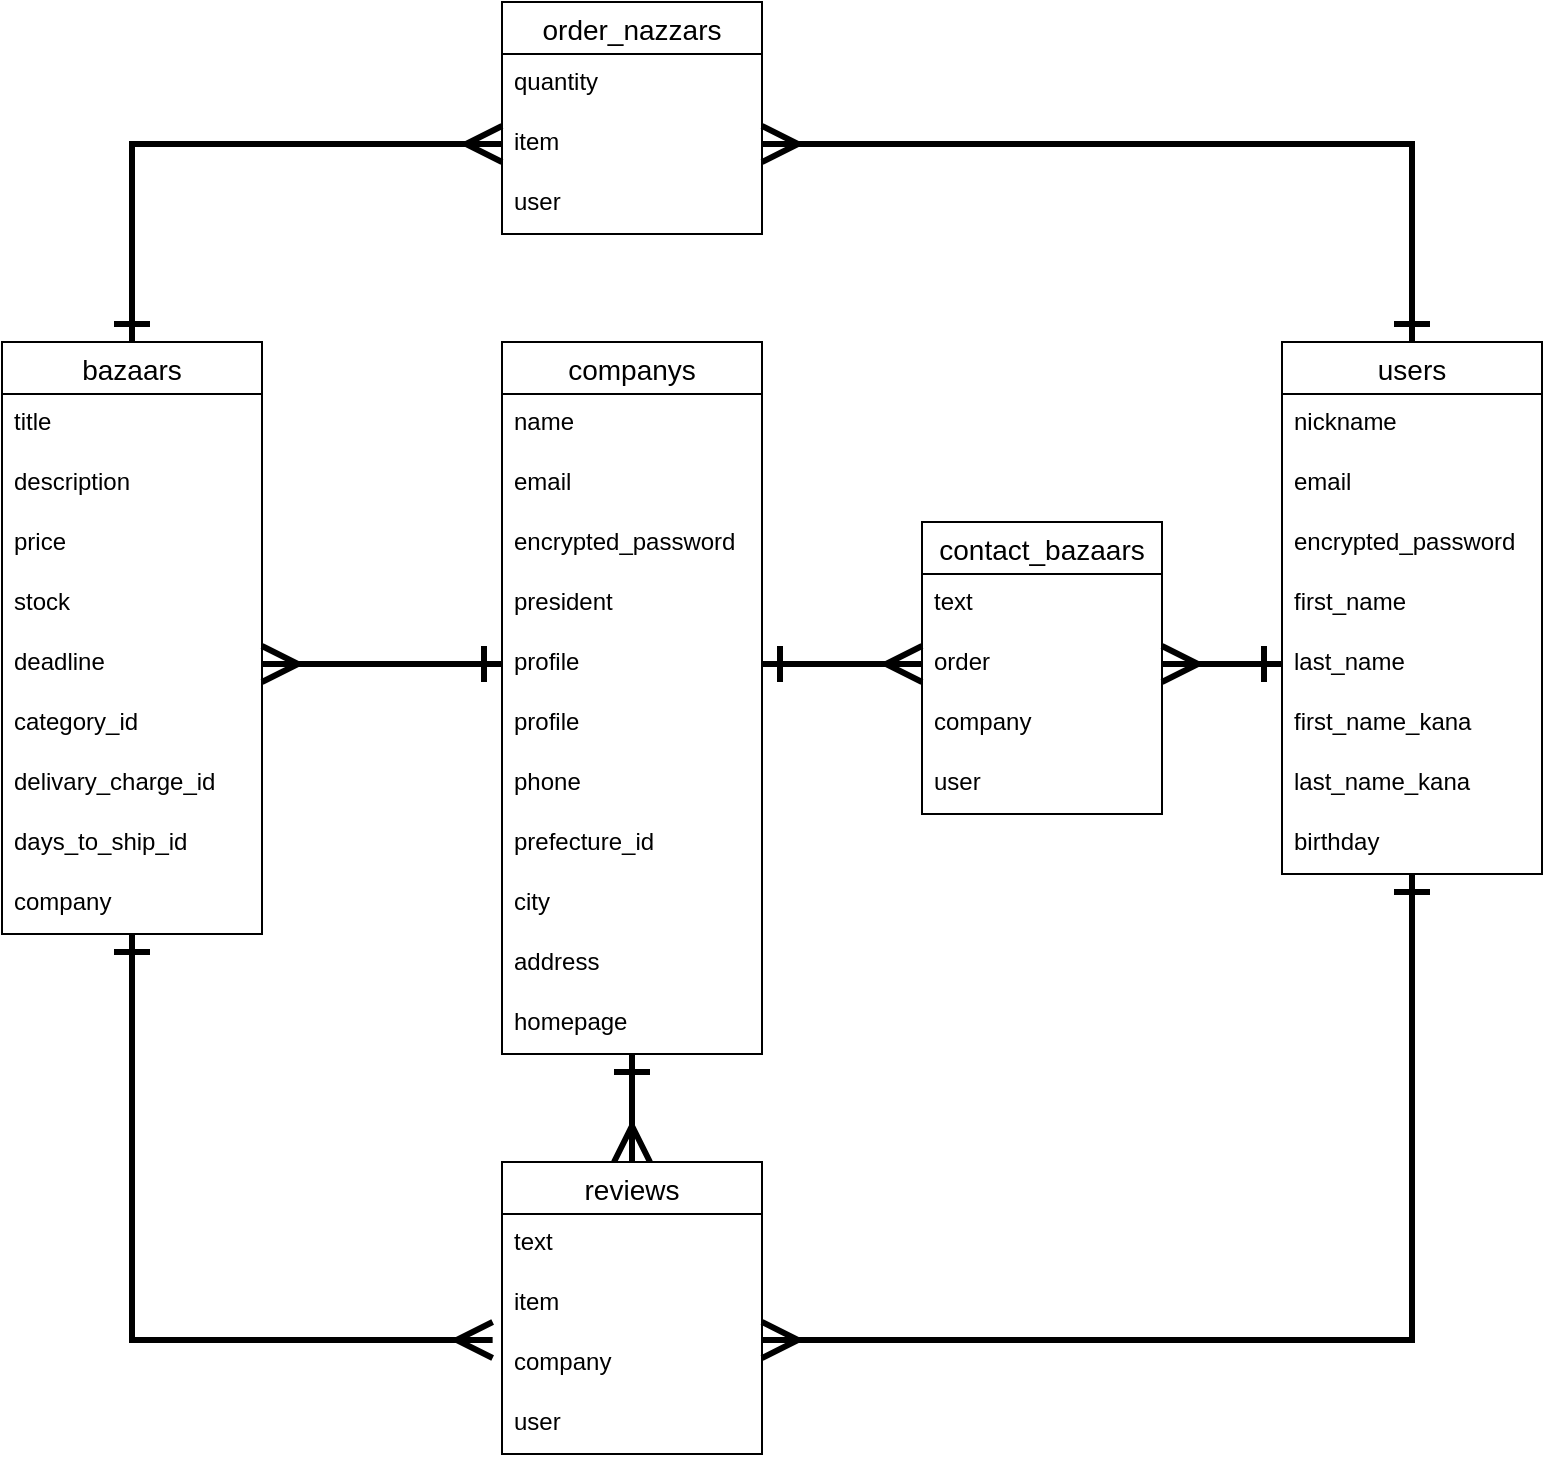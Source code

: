 <mxfile>
    <diagram id="nlsBlhr2r9yABYWrA2b1" name="ページ1">
        <mxGraphModel dx="873" dy="414" grid="1" gridSize="10" guides="1" tooltips="1" connect="1" arrows="1" fold="1" page="1" pageScale="1" pageWidth="827" pageHeight="1169" math="0" shadow="0">
            <root>
                <mxCell id="0"/>
                <mxCell id="1" parent="0"/>
                <mxCell id="255" style="edgeStyle=orthogonalEdgeStyle;rounded=0;jumpSize=6;orthogonalLoop=1;jettySize=auto;html=1;entryX=0.5;entryY=0;entryDx=0;entryDy=0;startArrow=ERone;startFill=0;startSize=14;endArrow=ERmany;endFill=0;endSize=14;strokeWidth=3;" parent="1" source="204" target="216" edge="1">
                    <mxGeometry relative="1" as="geometry"/>
                </mxCell>
                <mxCell id="204" value="companys" style="swimlane;fontStyle=0;childLayout=stackLayout;horizontal=1;startSize=26;horizontalStack=0;resizeParent=1;resizeParentMax=0;resizeLast=0;collapsible=1;marginBottom=0;align=center;fontSize=14;" parent="1" vertex="1">
                    <mxGeometry x="280" y="240" width="130" height="356" as="geometry"/>
                </mxCell>
                <mxCell id="205" value="name" style="text;strokeColor=none;fillColor=none;spacingLeft=4;spacingRight=4;overflow=hidden;rotatable=0;points=[[0,0.5],[1,0.5]];portConstraint=eastwest;fontSize=12;" parent="204" vertex="1">
                    <mxGeometry y="26" width="130" height="30" as="geometry"/>
                </mxCell>
                <mxCell id="206" value="email" style="text;strokeColor=none;fillColor=none;spacingLeft=4;spacingRight=4;overflow=hidden;rotatable=0;points=[[0,0.5],[1,0.5]];portConstraint=eastwest;fontSize=12;" parent="204" vertex="1">
                    <mxGeometry y="56" width="130" height="30" as="geometry"/>
                </mxCell>
                <mxCell id="224" value="encrypted_password" style="text;strokeColor=none;fillColor=none;spacingLeft=4;spacingRight=4;overflow=hidden;rotatable=0;points=[[0,0.5],[1,0.5]];portConstraint=eastwest;fontSize=12;" parent="204" vertex="1">
                    <mxGeometry y="86" width="130" height="30" as="geometry"/>
                </mxCell>
                <mxCell id="225" value="president" style="text;strokeColor=none;fillColor=none;spacingLeft=4;spacingRight=4;overflow=hidden;rotatable=0;points=[[0,0.5],[1,0.5]];portConstraint=eastwest;fontSize=12;" parent="204" vertex="1">
                    <mxGeometry y="116" width="130" height="30" as="geometry"/>
                </mxCell>
                <mxCell id="251" value="profile" style="text;strokeColor=none;fillColor=none;spacingLeft=4;spacingRight=4;overflow=hidden;rotatable=0;points=[[0,0.5],[1,0.5]];portConstraint=eastwest;fontSize=12;" parent="204" vertex="1">
                    <mxGeometry y="146" width="130" height="30" as="geometry"/>
                </mxCell>
                <mxCell id="226" value="profile" style="text;strokeColor=none;fillColor=none;spacingLeft=4;spacingRight=4;overflow=hidden;rotatable=0;points=[[0,0.5],[1,0.5]];portConstraint=eastwest;fontSize=12;" parent="204" vertex="1">
                    <mxGeometry y="176" width="130" height="30" as="geometry"/>
                </mxCell>
                <mxCell id="227" value="phone" style="text;strokeColor=none;fillColor=none;spacingLeft=4;spacingRight=4;overflow=hidden;rotatable=0;points=[[0,0.5],[1,0.5]];portConstraint=eastwest;fontSize=12;" parent="204" vertex="1">
                    <mxGeometry y="206" width="130" height="30" as="geometry"/>
                </mxCell>
                <mxCell id="229" value="prefecture_id" style="text;strokeColor=none;fillColor=none;spacingLeft=4;spacingRight=4;overflow=hidden;rotatable=0;points=[[0,0.5],[1,0.5]];portConstraint=eastwest;fontSize=12;" parent="204" vertex="1">
                    <mxGeometry y="236" width="130" height="30" as="geometry"/>
                </mxCell>
                <mxCell id="230" value="city" style="text;strokeColor=none;fillColor=none;spacingLeft=4;spacingRight=4;overflow=hidden;rotatable=0;points=[[0,0.5],[1,0.5]];portConstraint=eastwest;fontSize=12;" parent="204" vertex="1">
                    <mxGeometry y="266" width="130" height="30" as="geometry"/>
                </mxCell>
                <mxCell id="231" value="address" style="text;strokeColor=none;fillColor=none;spacingLeft=4;spacingRight=4;overflow=hidden;rotatable=0;points=[[0,0.5],[1,0.5]];portConstraint=eastwest;fontSize=12;" parent="204" vertex="1">
                    <mxGeometry y="296" width="130" height="30" as="geometry"/>
                </mxCell>
                <mxCell id="207" value="homepage" style="text;strokeColor=none;fillColor=none;spacingLeft=4;spacingRight=4;overflow=hidden;rotatable=0;points=[[0,0.5],[1,0.5]];portConstraint=eastwest;fontSize=12;" parent="204" vertex="1">
                    <mxGeometry y="326" width="130" height="30" as="geometry"/>
                </mxCell>
                <mxCell id="208" value="contact_bazaars" style="swimlane;fontStyle=0;childLayout=stackLayout;horizontal=1;startSize=26;horizontalStack=0;resizeParent=1;resizeParentMax=0;resizeLast=0;collapsible=1;marginBottom=0;align=center;fontSize=14;" parent="1" vertex="1">
                    <mxGeometry x="490" y="330" width="120" height="146" as="geometry"/>
                </mxCell>
                <mxCell id="209" value="text" style="text;strokeColor=none;fillColor=none;spacingLeft=4;spacingRight=4;overflow=hidden;rotatable=0;points=[[0,0.5],[1,0.5]];portConstraint=eastwest;fontSize=12;" parent="208" vertex="1">
                    <mxGeometry y="26" width="120" height="30" as="geometry"/>
                </mxCell>
                <mxCell id="210" value="order" style="text;strokeColor=none;fillColor=none;spacingLeft=4;spacingRight=4;overflow=hidden;rotatable=0;points=[[0,0.5],[1,0.5]];portConstraint=eastwest;fontSize=12;" parent="208" vertex="1">
                    <mxGeometry y="56" width="120" height="30" as="geometry"/>
                </mxCell>
                <mxCell id="250" value="company" style="text;strokeColor=none;fillColor=none;spacingLeft=4;spacingRight=4;overflow=hidden;rotatable=0;points=[[0,0.5],[1,0.5]];portConstraint=eastwest;fontSize=12;" parent="208" vertex="1">
                    <mxGeometry y="86" width="120" height="30" as="geometry"/>
                </mxCell>
                <mxCell id="211" value="user" style="text;strokeColor=none;fillColor=none;spacingLeft=4;spacingRight=4;overflow=hidden;rotatable=0;points=[[0,0.5],[1,0.5]];portConstraint=eastwest;fontSize=12;" parent="208" vertex="1">
                    <mxGeometry y="116" width="120" height="30" as="geometry"/>
                </mxCell>
                <mxCell id="258" style="edgeStyle=orthogonalEdgeStyle;rounded=0;jumpSize=6;orthogonalLoop=1;jettySize=auto;html=1;exitX=0.5;exitY=0;exitDx=0;exitDy=0;entryX=1;entryY=0.5;entryDx=0;entryDy=0;startArrow=ERone;startFill=0;startSize=14;endArrow=ERmany;endFill=0;endSize=14;strokeWidth=3;" parent="1" source="212" target="222" edge="1">
                    <mxGeometry relative="1" as="geometry"/>
                </mxCell>
                <mxCell id="259" style="edgeStyle=orthogonalEdgeStyle;rounded=0;jumpSize=6;orthogonalLoop=1;jettySize=auto;html=1;entryX=1;entryY=0.1;entryDx=0;entryDy=0;entryPerimeter=0;startArrow=ERone;startFill=0;startSize=14;endArrow=ERmany;endFill=0;endSize=14;strokeWidth=3;" parent="1" source="212" target="249" edge="1">
                    <mxGeometry relative="1" as="geometry"/>
                </mxCell>
                <mxCell id="212" value="users" style="swimlane;fontStyle=0;childLayout=stackLayout;horizontal=1;startSize=26;horizontalStack=0;resizeParent=1;resizeParentMax=0;resizeLast=0;collapsible=1;marginBottom=0;align=center;fontSize=14;" parent="1" vertex="1">
                    <mxGeometry x="670" y="240" width="130" height="266" as="geometry"/>
                </mxCell>
                <mxCell id="213" value="nickname" style="text;strokeColor=none;fillColor=none;spacingLeft=4;spacingRight=4;overflow=hidden;rotatable=0;points=[[0,0.5],[1,0.5]];portConstraint=eastwest;fontSize=12;" parent="212" vertex="1">
                    <mxGeometry y="26" width="130" height="30" as="geometry"/>
                </mxCell>
                <mxCell id="214" value="email" style="text;strokeColor=none;fillColor=none;spacingLeft=4;spacingRight=4;overflow=hidden;rotatable=0;points=[[0,0.5],[1,0.5]];portConstraint=eastwest;fontSize=12;" parent="212" vertex="1">
                    <mxGeometry y="56" width="130" height="30" as="geometry"/>
                </mxCell>
                <mxCell id="232" value="encrypted_password" style="text;strokeColor=none;fillColor=none;spacingLeft=4;spacingRight=4;overflow=hidden;rotatable=0;points=[[0,0.5],[1,0.5]];portConstraint=eastwest;fontSize=12;" parent="212" vertex="1">
                    <mxGeometry y="86" width="130" height="30" as="geometry"/>
                </mxCell>
                <mxCell id="233" value="first_name" style="text;strokeColor=none;fillColor=none;spacingLeft=4;spacingRight=4;overflow=hidden;rotatable=0;points=[[0,0.5],[1,0.5]];portConstraint=eastwest;fontSize=12;" parent="212" vertex="1">
                    <mxGeometry y="116" width="130" height="30" as="geometry"/>
                </mxCell>
                <mxCell id="234" value="last_name" style="text;strokeColor=none;fillColor=none;spacingLeft=4;spacingRight=4;overflow=hidden;rotatable=0;points=[[0,0.5],[1,0.5]];portConstraint=eastwest;fontSize=12;" parent="212" vertex="1">
                    <mxGeometry y="146" width="130" height="30" as="geometry"/>
                </mxCell>
                <mxCell id="236" value="first_name_kana" style="text;strokeColor=none;fillColor=none;spacingLeft=4;spacingRight=4;overflow=hidden;rotatable=0;points=[[0,0.5],[1,0.5]];portConstraint=eastwest;fontSize=12;" parent="212" vertex="1">
                    <mxGeometry y="176" width="130" height="30" as="geometry"/>
                </mxCell>
                <mxCell id="237" value="last_name_kana" style="text;strokeColor=none;fillColor=none;spacingLeft=4;spacingRight=4;overflow=hidden;rotatable=0;points=[[0,0.5],[1,0.5]];portConstraint=eastwest;fontSize=12;" parent="212" vertex="1">
                    <mxGeometry y="206" width="130" height="30" as="geometry"/>
                </mxCell>
                <mxCell id="215" value="birthday" style="text;strokeColor=none;fillColor=none;spacingLeft=4;spacingRight=4;overflow=hidden;rotatable=0;points=[[0,0.5],[1,0.5]];portConstraint=eastwest;fontSize=12;" parent="212" vertex="1">
                    <mxGeometry y="236" width="130" height="30" as="geometry"/>
                </mxCell>
                <mxCell id="216" value="reviews" style="swimlane;fontStyle=0;childLayout=stackLayout;horizontal=1;startSize=26;horizontalStack=0;resizeParent=1;resizeParentMax=0;resizeLast=0;collapsible=1;marginBottom=0;align=center;fontSize=14;" parent="1" vertex="1">
                    <mxGeometry x="280" y="650" width="130" height="146" as="geometry"/>
                </mxCell>
                <mxCell id="217" value="text" style="text;strokeColor=none;fillColor=none;spacingLeft=4;spacingRight=4;overflow=hidden;rotatable=0;points=[[0,0.5],[1,0.5]];portConstraint=eastwest;fontSize=12;" parent="216" vertex="1">
                    <mxGeometry y="26" width="130" height="30" as="geometry"/>
                </mxCell>
                <mxCell id="218" value="item" style="text;strokeColor=none;fillColor=none;spacingLeft=4;spacingRight=4;overflow=hidden;rotatable=0;points=[[0,0.5],[1,0.5]];portConstraint=eastwest;fontSize=12;" parent="216" vertex="1">
                    <mxGeometry y="56" width="130" height="30" as="geometry"/>
                </mxCell>
                <mxCell id="249" value="company" style="text;strokeColor=none;fillColor=none;spacingLeft=4;spacingRight=4;overflow=hidden;rotatable=0;points=[[0,0.5],[1,0.5]];portConstraint=eastwest;fontSize=12;" parent="216" vertex="1">
                    <mxGeometry y="86" width="130" height="30" as="geometry"/>
                </mxCell>
                <mxCell id="219" value="user" style="text;strokeColor=none;fillColor=none;spacingLeft=4;spacingRight=4;overflow=hidden;rotatable=0;points=[[0,0.5],[1,0.5]];portConstraint=eastwest;fontSize=12;" parent="216" vertex="1">
                    <mxGeometry y="116" width="130" height="30" as="geometry"/>
                </mxCell>
                <mxCell id="220" value="order_nazzars" style="swimlane;fontStyle=0;childLayout=stackLayout;horizontal=1;startSize=26;horizontalStack=0;resizeParent=1;resizeParentMax=0;resizeLast=0;collapsible=1;marginBottom=0;align=center;fontSize=14;" parent="1" vertex="1">
                    <mxGeometry x="280" y="70" width="130" height="116" as="geometry"/>
                </mxCell>
                <mxCell id="221" value="quantity" style="text;strokeColor=none;fillColor=none;spacingLeft=4;spacingRight=4;overflow=hidden;rotatable=0;points=[[0,0.5],[1,0.5]];portConstraint=eastwest;fontSize=12;" parent="220" vertex="1">
                    <mxGeometry y="26" width="130" height="30" as="geometry"/>
                </mxCell>
                <mxCell id="222" value="item" style="text;strokeColor=none;fillColor=none;spacingLeft=4;spacingRight=4;overflow=hidden;rotatable=0;points=[[0,0.5],[1,0.5]];portConstraint=eastwest;fontSize=12;" parent="220" vertex="1">
                    <mxGeometry y="56" width="130" height="30" as="geometry"/>
                </mxCell>
                <mxCell id="223" value="user" style="text;strokeColor=none;fillColor=none;spacingLeft=4;spacingRight=4;overflow=hidden;rotatable=0;points=[[0,0.5],[1,0.5]];portConstraint=eastwest;fontSize=12;" parent="220" vertex="1">
                    <mxGeometry y="86" width="130" height="30" as="geometry"/>
                </mxCell>
                <mxCell id="253" style="edgeStyle=orthogonalEdgeStyle;rounded=0;jumpSize=6;orthogonalLoop=1;jettySize=auto;html=1;exitX=0.5;exitY=0;exitDx=0;exitDy=0;entryX=0;entryY=0.5;entryDx=0;entryDy=0;startArrow=ERone;startFill=0;startSize=14;endArrow=ERmany;endFill=0;endSize=14;strokeWidth=3;" parent="1" source="238" target="222" edge="1">
                    <mxGeometry relative="1" as="geometry"/>
                </mxCell>
                <mxCell id="254" style="edgeStyle=orthogonalEdgeStyle;rounded=0;jumpSize=6;orthogonalLoop=1;jettySize=auto;html=1;entryX=-0.036;entryY=0.1;entryDx=0;entryDy=0;entryPerimeter=0;startArrow=ERone;startFill=0;startSize=14;endArrow=ERmany;endFill=0;endSize=14;strokeWidth=3;" parent="1" source="238" target="249" edge="1">
                    <mxGeometry relative="1" as="geometry"/>
                </mxCell>
                <mxCell id="238" value="bazaars" style="swimlane;fontStyle=0;childLayout=stackLayout;horizontal=1;startSize=26;horizontalStack=0;resizeParent=1;resizeParentMax=0;resizeLast=0;collapsible=1;marginBottom=0;align=center;fontSize=14;" parent="1" vertex="1">
                    <mxGeometry x="30" y="240" width="130" height="296" as="geometry"/>
                </mxCell>
                <mxCell id="239" value="title" style="text;strokeColor=none;fillColor=none;spacingLeft=4;spacingRight=4;overflow=hidden;rotatable=0;points=[[0,0.5],[1,0.5]];portConstraint=eastwest;fontSize=12;" parent="238" vertex="1">
                    <mxGeometry y="26" width="130" height="30" as="geometry"/>
                </mxCell>
                <mxCell id="240" value="description" style="text;strokeColor=none;fillColor=none;spacingLeft=4;spacingRight=4;overflow=hidden;rotatable=0;points=[[0,0.5],[1,0.5]];portConstraint=eastwest;fontSize=12;" parent="238" vertex="1">
                    <mxGeometry y="56" width="130" height="30" as="geometry"/>
                </mxCell>
                <mxCell id="241" value="price" style="text;strokeColor=none;fillColor=none;spacingLeft=4;spacingRight=4;overflow=hidden;rotatable=0;points=[[0,0.5],[1,0.5]];portConstraint=eastwest;fontSize=12;" parent="238" vertex="1">
                    <mxGeometry y="86" width="130" height="30" as="geometry"/>
                </mxCell>
                <mxCell id="242" value="stock" style="text;strokeColor=none;fillColor=none;spacingLeft=4;spacingRight=4;overflow=hidden;rotatable=0;points=[[0,0.5],[1,0.5]];portConstraint=eastwest;fontSize=12;" parent="238" vertex="1">
                    <mxGeometry y="116" width="130" height="30" as="geometry"/>
                </mxCell>
                <mxCell id="243" value="deadline" style="text;strokeColor=none;fillColor=none;spacingLeft=4;spacingRight=4;overflow=hidden;rotatable=0;points=[[0,0.5],[1,0.5]];portConstraint=eastwest;fontSize=12;" parent="238" vertex="1">
                    <mxGeometry y="146" width="130" height="30" as="geometry"/>
                </mxCell>
                <mxCell id="244" value="category_id" style="text;strokeColor=none;fillColor=none;spacingLeft=4;spacingRight=4;overflow=hidden;rotatable=0;points=[[0,0.5],[1,0.5]];portConstraint=eastwest;fontSize=12;" parent="238" vertex="1">
                    <mxGeometry y="176" width="130" height="30" as="geometry"/>
                </mxCell>
                <mxCell id="245" value="delivary_charge_id" style="text;strokeColor=none;fillColor=none;spacingLeft=4;spacingRight=4;overflow=hidden;rotatable=0;points=[[0,0.5],[1,0.5]];portConstraint=eastwest;fontSize=12;" parent="238" vertex="1">
                    <mxGeometry y="206" width="130" height="30" as="geometry"/>
                </mxCell>
                <mxCell id="246" value="days_to_ship_id" style="text;strokeColor=none;fillColor=none;spacingLeft=4;spacingRight=4;overflow=hidden;rotatable=0;points=[[0,0.5],[1,0.5]];portConstraint=eastwest;fontSize=12;" parent="238" vertex="1">
                    <mxGeometry y="236" width="130" height="30" as="geometry"/>
                </mxCell>
                <mxCell id="247" value="company" style="text;strokeColor=none;fillColor=none;spacingLeft=4;spacingRight=4;overflow=hidden;rotatable=0;points=[[0,0.5],[1,0.5]];portConstraint=eastwest;fontSize=12;" parent="238" vertex="1">
                    <mxGeometry y="266" width="130" height="30" as="geometry"/>
                </mxCell>
                <mxCell id="252" style="edgeStyle=orthogonalEdgeStyle;rounded=0;orthogonalLoop=1;jettySize=auto;html=1;exitX=0;exitY=0.5;exitDx=0;exitDy=0;startArrow=ERone;startFill=0;endArrow=ERmany;endFill=0;entryX=1;entryY=0.5;entryDx=0;entryDy=0;jumpSize=6;endSize=14;startSize=14;strokeWidth=3;" parent="1" source="251" target="243" edge="1">
                    <mxGeometry relative="1" as="geometry">
                        <mxPoint x="190" y="400" as="targetPoint"/>
                    </mxGeometry>
                </mxCell>
                <mxCell id="256" style="edgeStyle=orthogonalEdgeStyle;rounded=0;jumpSize=6;orthogonalLoop=1;jettySize=auto;html=1;exitX=1;exitY=0.5;exitDx=0;exitDy=0;entryX=0;entryY=0.5;entryDx=0;entryDy=0;startArrow=ERone;startFill=0;startSize=14;endArrow=ERmany;endFill=0;endSize=14;strokeWidth=3;" parent="1" source="251" target="210" edge="1">
                    <mxGeometry relative="1" as="geometry"/>
                </mxCell>
                <mxCell id="257" style="edgeStyle=orthogonalEdgeStyle;rounded=0;jumpSize=6;orthogonalLoop=1;jettySize=auto;html=1;exitX=0;exitY=0.5;exitDx=0;exitDy=0;entryX=1;entryY=0.5;entryDx=0;entryDy=0;startArrow=ERone;startFill=0;startSize=14;endArrow=ERmany;endFill=0;endSize=14;strokeWidth=3;" parent="1" source="234" target="210" edge="1">
                    <mxGeometry relative="1" as="geometry"/>
                </mxCell>
            </root>
        </mxGraphModel>
    </diagram>
</mxfile>
